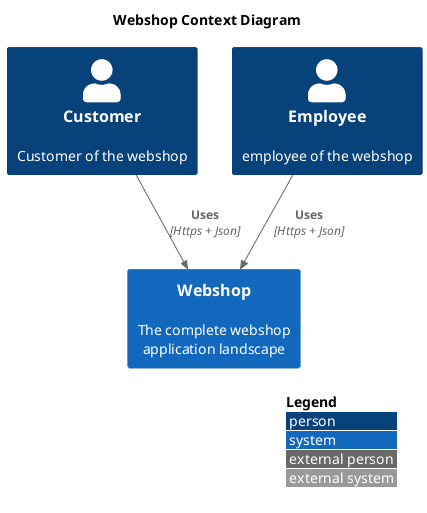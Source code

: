 @startuml AirToto_C1
!include <C4/C4_Context>
!define DEVICONS https://raw.githubusercontent.com/tupadr3/plantuml-icon-font-sprites/master/devicons
!define FONTAWESOME https://raw.githubusercontent.com/tupadr3/plantuml-icon-font-sprites/master/font-awesome-5
LAYOUT_WITH_LEGEND()

title Webshop Context Diagram

Person(customer, Customer, Customer of the webshop)
Person(employee, Employee, employee of the webshop)

System(webshop, Webshop, The complete webshop application landscape)

Rel(customer, webshop, Uses, Https + Json)
Rel(employee, webshop, Uses, Https + Json)

@enduml
